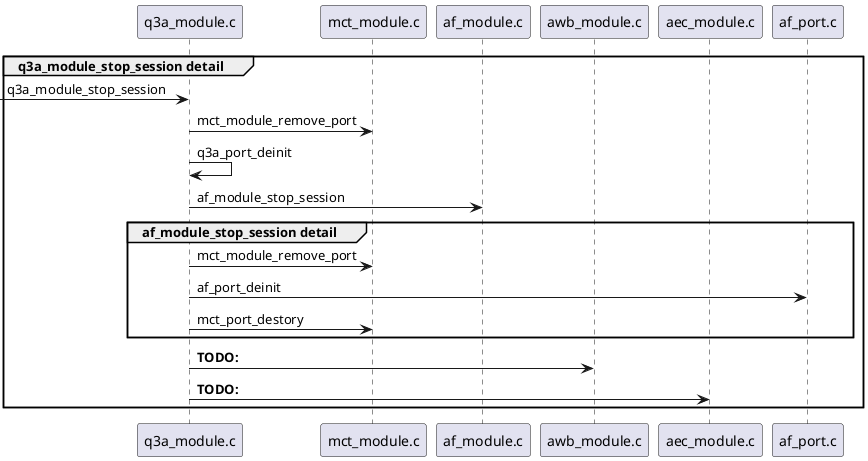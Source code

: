 @startuml
participant q3a_module.c as q3a_module
participant mct_module.c as mct_module
participant af_module.c as af_module
participant awb_module.c as awb_module
participant aec_module.c as aec_module
participant af_port.c as af_port

group q3a_module_stop_session detail

  [->q3a_module: q3a_module_stop_session
  q3a_module->mct_module: mct_module_remove_port
  q3a_module->q3a_module: q3a_port_deinit
  q3a_module->af_module: af_module_stop_session

  group **af_module_stop_session detail**
    q3a_module->mct_module: mct_module_remove_port
    q3a_module->af_port: af_port_deinit
    q3a_module->mct_module: mct_port_destory
  end

  q3a_module->awb_module: **TODO: **
  q3a_module->aec_module: **TODO: **

end

@enduml

